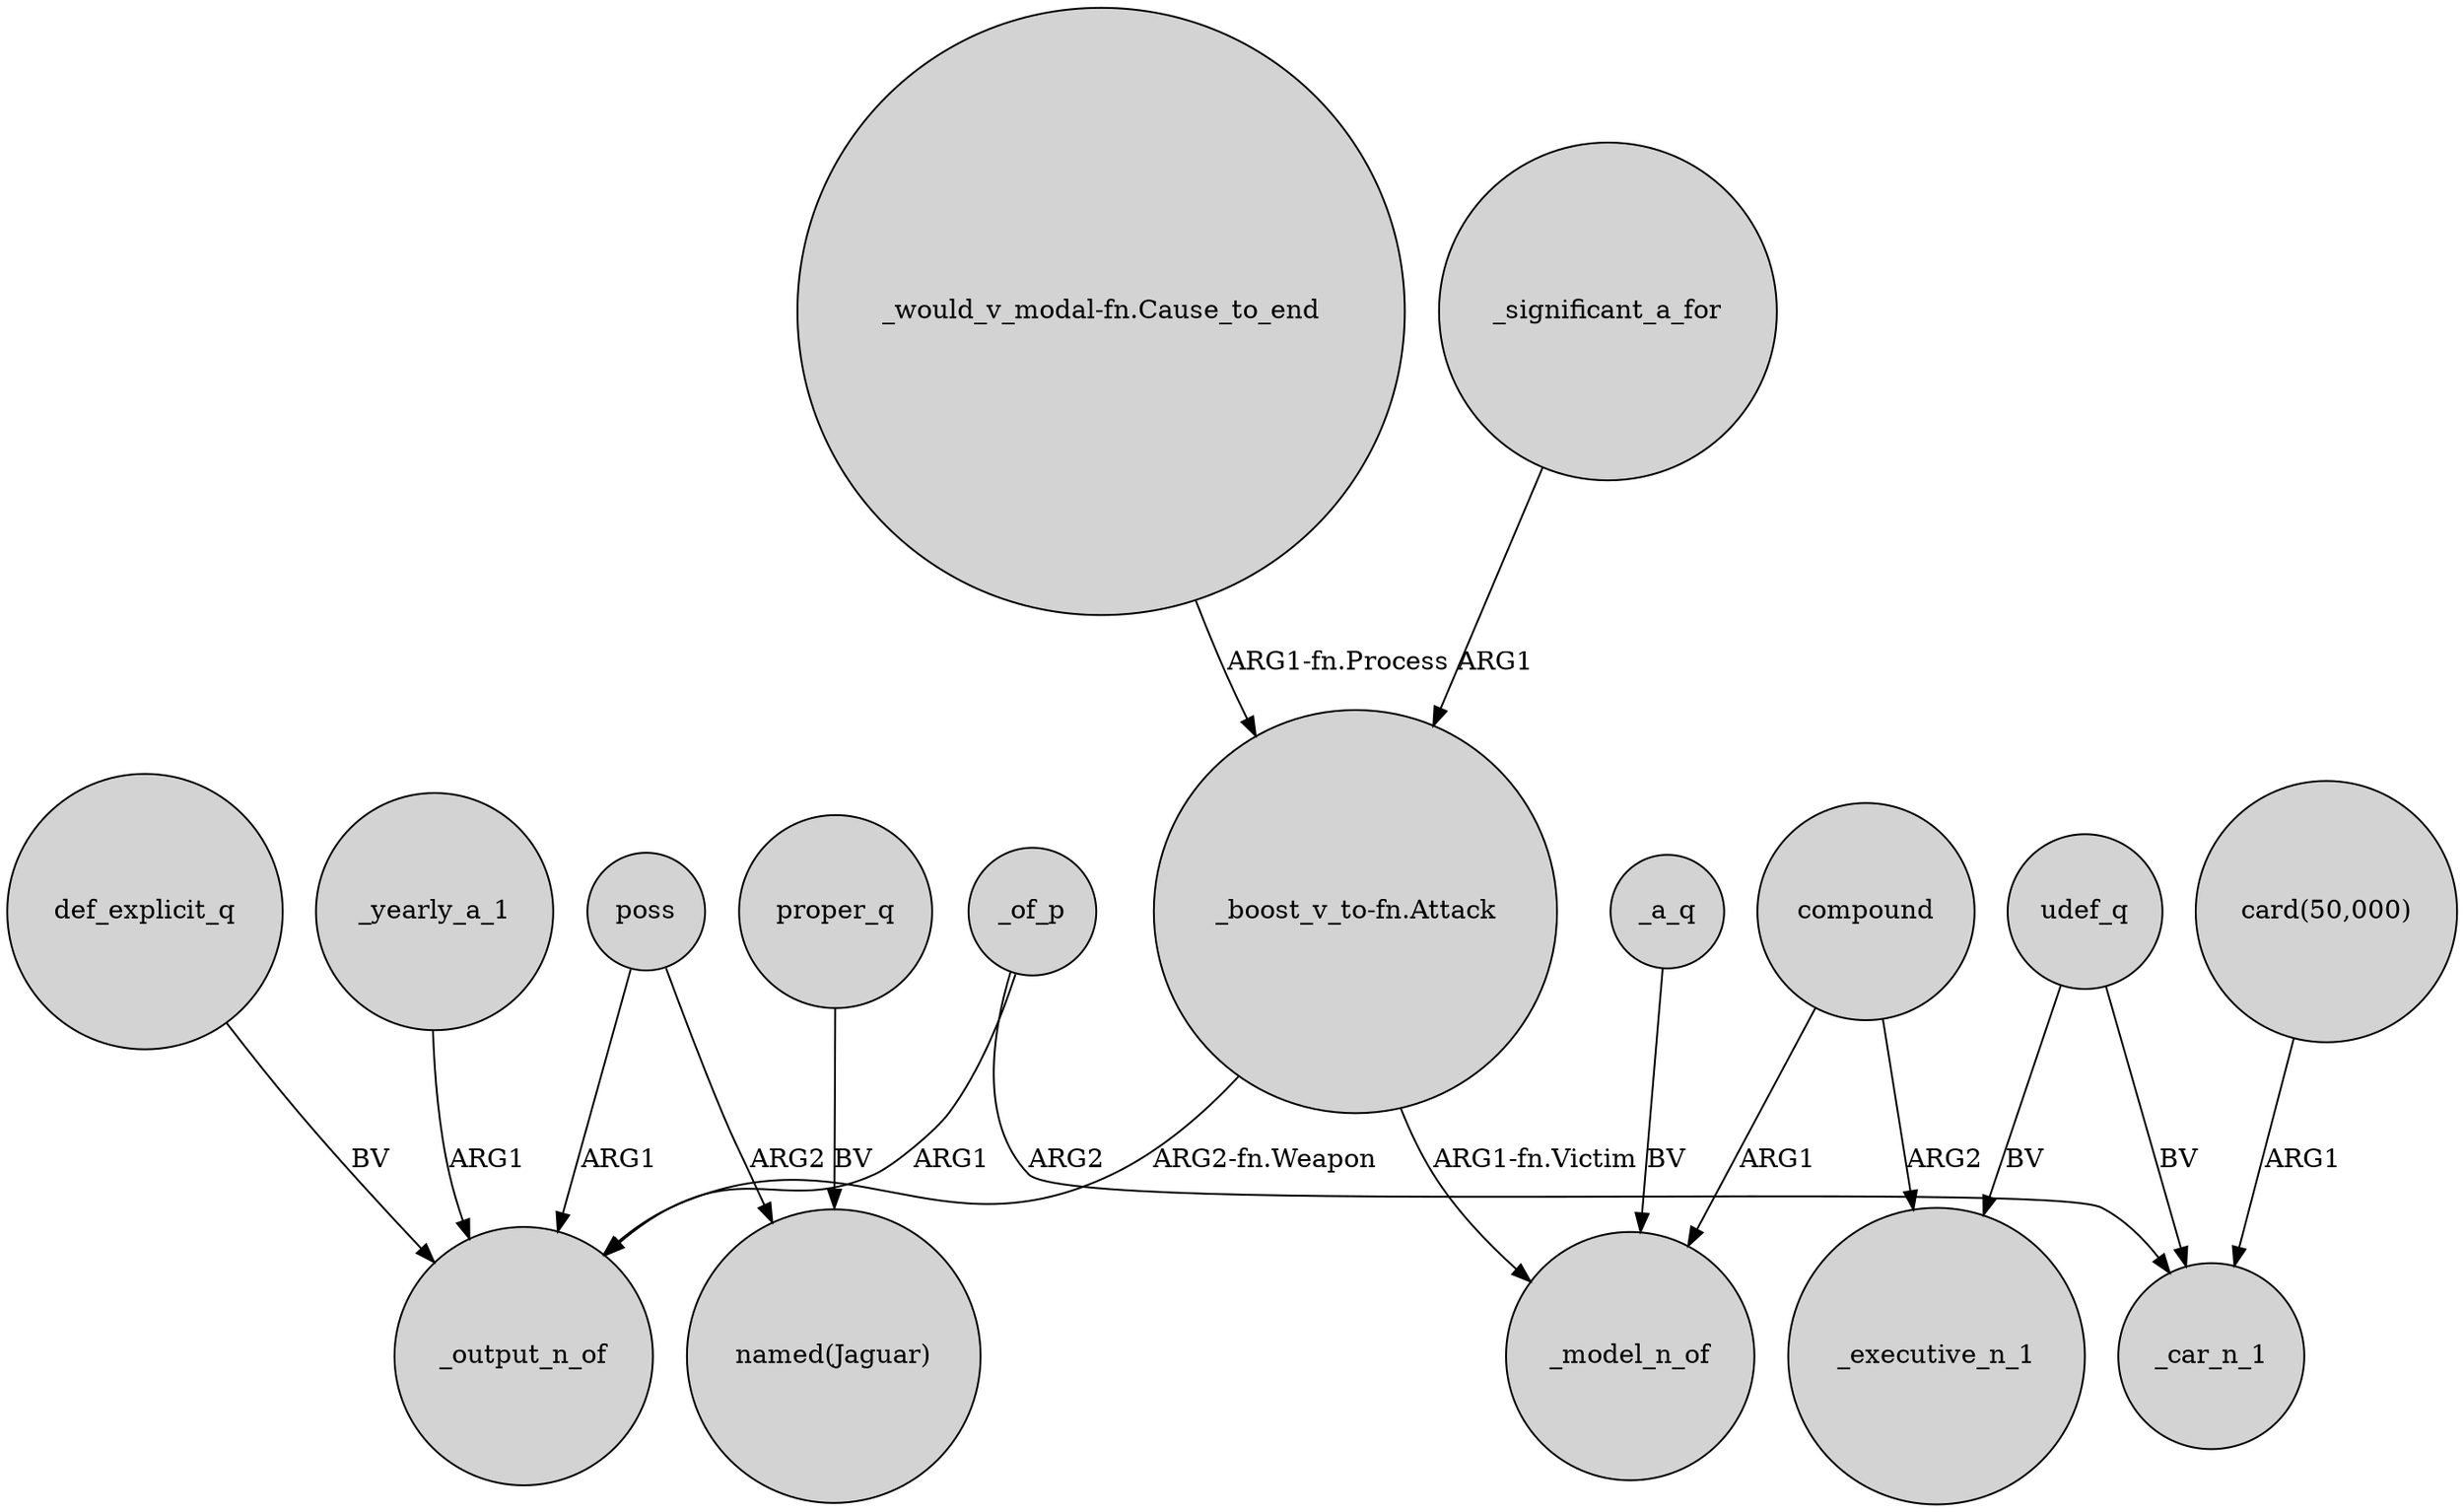 digraph {
	node [shape=circle style=filled]
	_of_p -> _output_n_of [label=ARG1]
	poss -> _output_n_of [label=ARG1]
	"_boost_v_to-fn.Attack" -> _model_n_of [label="ARG1-fn.Victim"]
	_a_q -> _model_n_of [label=BV]
	"_boost_v_to-fn.Attack" -> _output_n_of [label="ARG2-fn.Weapon"]
	udef_q -> _car_n_1 [label=BV]
	poss -> "named(Jaguar)" [label=ARG2]
	proper_q -> "named(Jaguar)" [label=BV]
	def_explicit_q -> _output_n_of [label=BV]
	compound -> _model_n_of [label=ARG1]
	"_would_v_modal-fn.Cause_to_end" -> "_boost_v_to-fn.Attack" [label="ARG1-fn.Process"]
	"card(50,000)" -> _car_n_1 [label=ARG1]
	_of_p -> _car_n_1 [label=ARG2]
	_yearly_a_1 -> _output_n_of [label=ARG1]
	_significant_a_for -> "_boost_v_to-fn.Attack" [label=ARG1]
	compound -> _executive_n_1 [label=ARG2]
	udef_q -> _executive_n_1 [label=BV]
}
